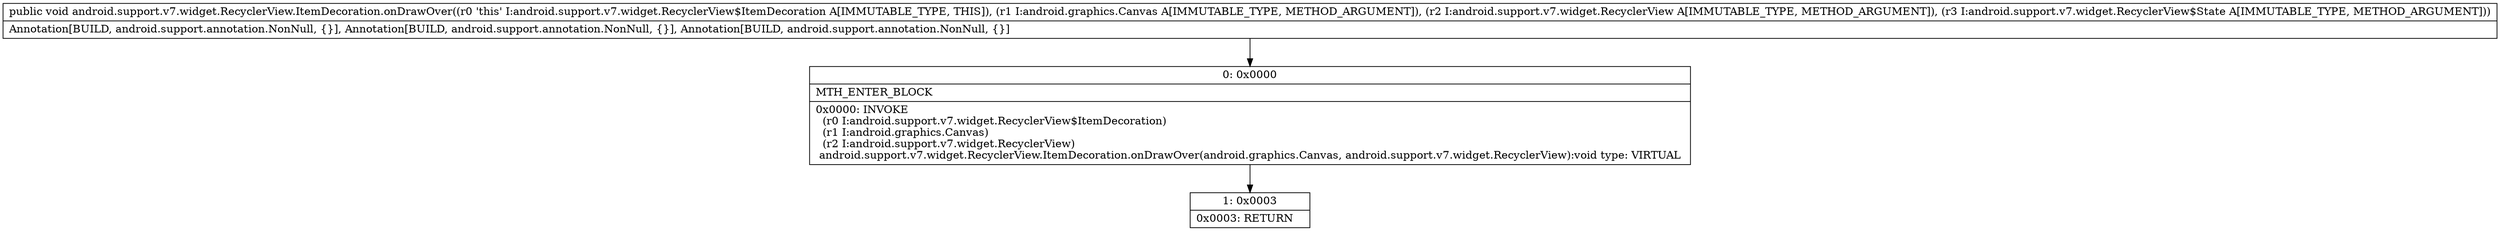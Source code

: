 digraph "CFG forandroid.support.v7.widget.RecyclerView.ItemDecoration.onDrawOver(Landroid\/graphics\/Canvas;Landroid\/support\/v7\/widget\/RecyclerView;Landroid\/support\/v7\/widget\/RecyclerView$State;)V" {
Node_0 [shape=record,label="{0\:\ 0x0000|MTH_ENTER_BLOCK\l|0x0000: INVOKE  \l  (r0 I:android.support.v7.widget.RecyclerView$ItemDecoration)\l  (r1 I:android.graphics.Canvas)\l  (r2 I:android.support.v7.widget.RecyclerView)\l android.support.v7.widget.RecyclerView.ItemDecoration.onDrawOver(android.graphics.Canvas, android.support.v7.widget.RecyclerView):void type: VIRTUAL \l}"];
Node_1 [shape=record,label="{1\:\ 0x0003|0x0003: RETURN   \l}"];
MethodNode[shape=record,label="{public void android.support.v7.widget.RecyclerView.ItemDecoration.onDrawOver((r0 'this' I:android.support.v7.widget.RecyclerView$ItemDecoration A[IMMUTABLE_TYPE, THIS]), (r1 I:android.graphics.Canvas A[IMMUTABLE_TYPE, METHOD_ARGUMENT]), (r2 I:android.support.v7.widget.RecyclerView A[IMMUTABLE_TYPE, METHOD_ARGUMENT]), (r3 I:android.support.v7.widget.RecyclerView$State A[IMMUTABLE_TYPE, METHOD_ARGUMENT]))  | Annotation[BUILD, android.support.annotation.NonNull, \{\}], Annotation[BUILD, android.support.annotation.NonNull, \{\}], Annotation[BUILD, android.support.annotation.NonNull, \{\}]\l}"];
MethodNode -> Node_0;
Node_0 -> Node_1;
}

